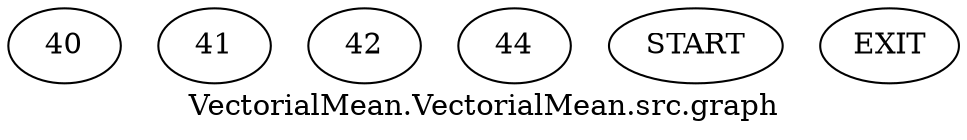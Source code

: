 /* --------------------------------------------------- */
/* Generated by Dr. Garbage Control Flow Graph Factory */
/* http://www.drgarbage.com                            */
/* Version: 4.5.0.201508311741                         */
/* Retrieved on: 2020-01-07 10:17:01.402               */
/* --------------------------------------------------- */
digraph "VectorialMean.VectorialMean.src.graph" {
 graph [label="VectorialMean.VectorialMean.src.graph"];
 3 [label="40" ]
 4 [label="41" ]
 5 [label="42" ]
 6 [label="44" ]
 7 [label="START" ]
 8 [label="EXIT" ]
 7  3
 3  4
 5  4
 4  5
 4  6
 6  8
}
